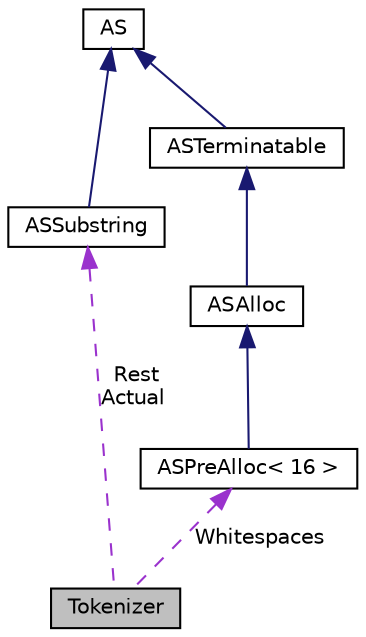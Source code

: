 digraph "Tokenizer"
{
  edge [fontname="Helvetica",fontsize="10",labelfontname="Helvetica",labelfontsize="10"];
  node [fontname="Helvetica",fontsize="10",shape=record];
  Node1 [label="Tokenizer",height=0.2,width=0.4,color="black", fillcolor="grey75", style="filled", fontcolor="black"];
  Node2 -> Node1 [dir="back",color="darkorchid3",fontsize="10",style="dashed",label=" Rest\nActual" ,fontname="Helvetica"];
  Node2 [label="ASSubstring",height=0.2,width=0.4,color="black", fillcolor="white", style="filled",URL="$classaworx_1_1lib_1_1strings_1_1ASSubstring.html"];
  Node3 -> Node2 [dir="back",color="midnightblue",fontsize="10",style="solid",fontname="Helvetica"];
  Node3 [label="AS",height=0.2,width=0.4,color="black", fillcolor="white", style="filled",URL="$classaworx_1_1lib_1_1strings_1_1AS.html"];
  Node4 -> Node1 [dir="back",color="darkorchid3",fontsize="10",style="dashed",label=" Whitespaces" ,fontname="Helvetica"];
  Node4 [label="ASPreAlloc\< 16 \>",height=0.2,width=0.4,color="black", fillcolor="white", style="filled",URL="$classaworx_1_1lib_1_1strings_1_1ASPreAlloc.html"];
  Node5 -> Node4 [dir="back",color="midnightblue",fontsize="10",style="solid",fontname="Helvetica"];
  Node5 [label="ASAlloc",height=0.2,width=0.4,color="black", fillcolor="white", style="filled",URL="$classaworx_1_1lib_1_1strings_1_1ASAlloc.html"];
  Node6 -> Node5 [dir="back",color="midnightblue",fontsize="10",style="solid",fontname="Helvetica"];
  Node6 [label="ASTerminatable",height=0.2,width=0.4,color="black", fillcolor="white", style="filled",URL="$classaworx_1_1lib_1_1strings_1_1ASTerminatable.html"];
  Node3 -> Node6 [dir="back",color="midnightblue",fontsize="10",style="solid",fontname="Helvetica"];
}
